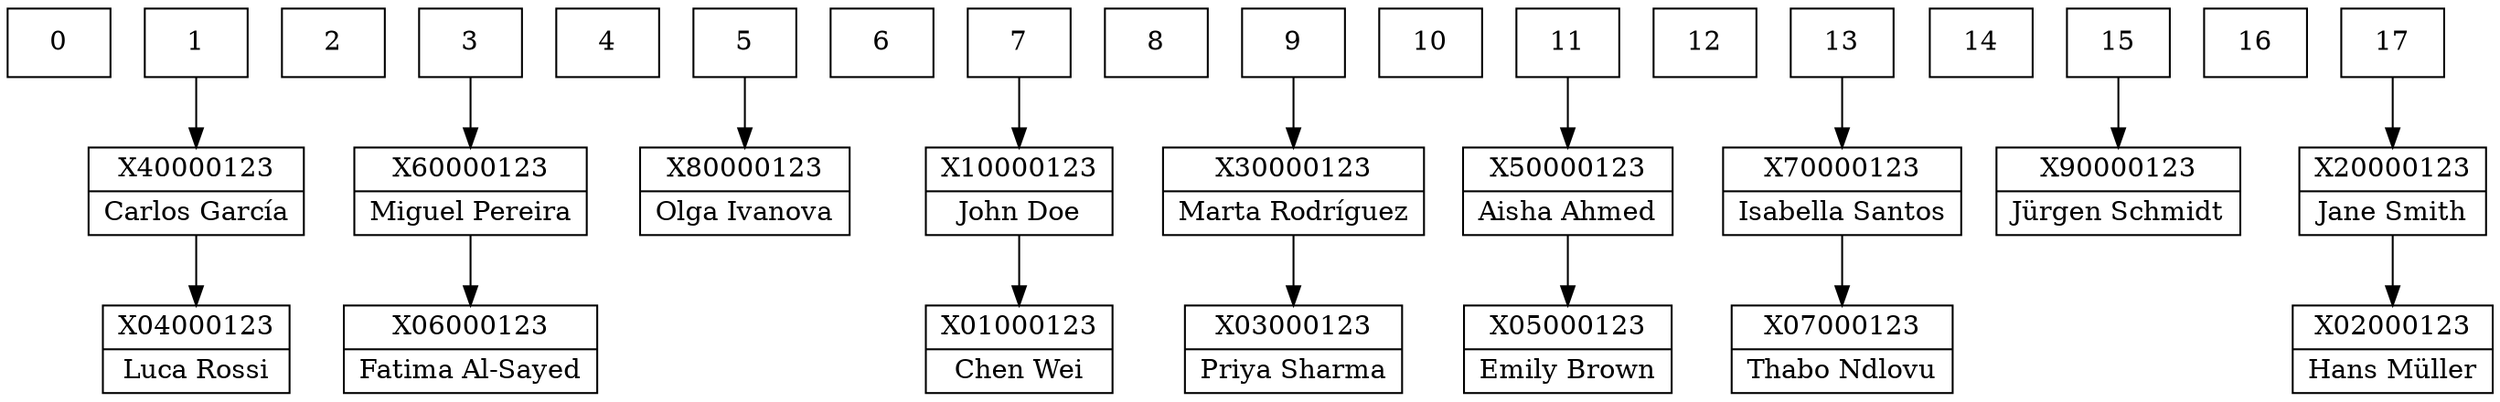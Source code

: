 digraph HashTable {
  node [shape=record];
  node0 [label="<f0> 0"];
  node1 [label="<f0> 1"];
  node1f0 [label="{ X40000123 | Carlos García }"];
  node1 -> node1f0;
  node1f1 [label="{ X04000123 | Luca Rossi }"];
  node1f0 -> node1f1;
  node2 [label="<f0> 2"];
  node3 [label="<f0> 3"];
  node3f0 [label="{ X60000123 | Miguel Pereira }"];
  node3 -> node3f0;
  node3f1 [label="{ X06000123 | Fatima Al-Sayed }"];
  node3f0 -> node3f1;
  node4 [label="<f0> 4"];
  node5 [label="<f0> 5"];
  node5f0 [label="{ X80000123 | Olga Ivanova }"];
  node5 -> node5f0;
  node6 [label="<f0> 6"];
  node7 [label="<f0> 7"];
  node7f0 [label="{ X10000123 | John Doe }"];
  node7 -> node7f0;
  node7f1 [label="{ X01000123 | Chen Wei }"];
  node7f0 -> node7f1;
  node8 [label="<f0> 8"];
  node9 [label="<f0> 9"];
  node9f0 [label="{ X30000123 | Marta Rodríguez }"];
  node9 -> node9f0;
  node9f1 [label="{ X03000123 | Priya Sharma }"];
  node9f0 -> node9f1;
  node10 [label="<f0> 10"];
  node11 [label="<f0> 11"];
  node11f0 [label="{ X50000123 | Aisha Ahmed }"];
  node11 -> node11f0;
  node11f1 [label="{ X05000123 | Emily Brown }"];
  node11f0 -> node11f1;
  node12 [label="<f0> 12"];
  node13 [label="<f0> 13"];
  node13f0 [label="{ X70000123 | Isabella Santos }"];
  node13 -> node13f0;
  node13f1 [label="{ X07000123 | Thabo Ndlovu }"];
  node13f0 -> node13f1;
  node14 [label="<f0> 14"];
  node15 [label="<f0> 15"];
  node15f0 [label="{ X90000123 | Jürgen Schmidt }"];
  node15 -> node15f0;
  node16 [label="<f0> 16"];
  node17 [label="<f0> 17"];
  node17f0 [label="{ X20000123 | Jane Smith }"];
  node17 -> node17f0;
  node17f1 [label="{ X02000123 | Hans Müller }"];
  node17f0 -> node17f1;
}

